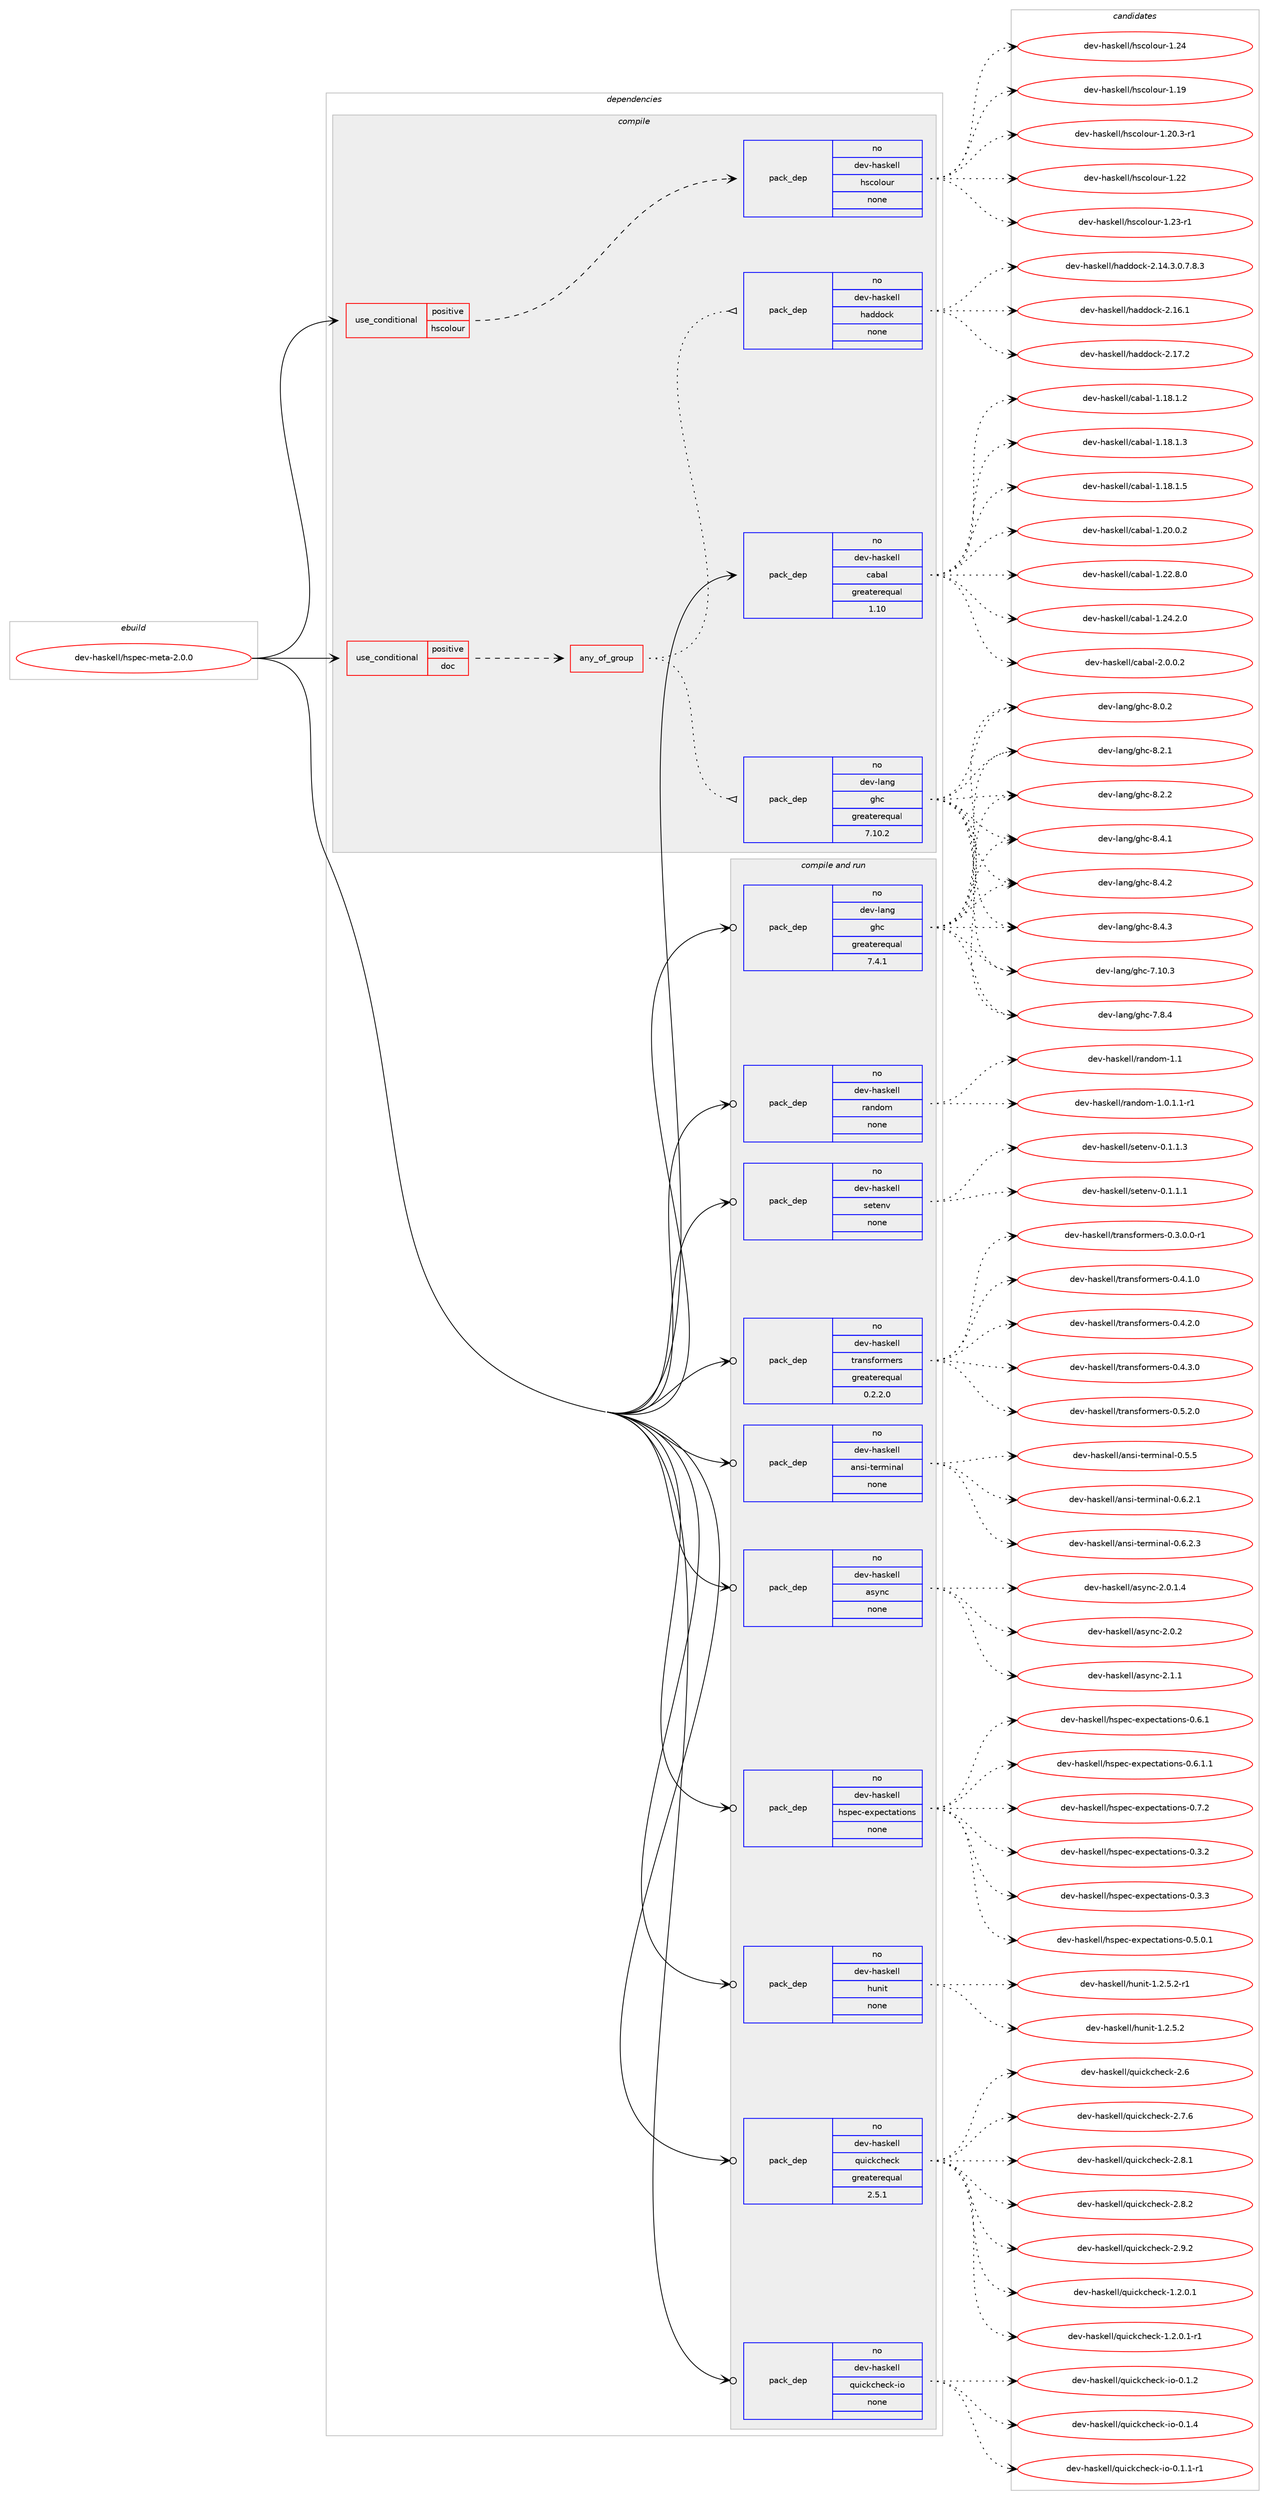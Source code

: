 digraph prolog {

# *************
# Graph options
# *************

newrank=true;
concentrate=true;
compound=true;
graph [rankdir=LR,fontname=Helvetica,fontsize=10,ranksep=1.5];#, ranksep=2.5, nodesep=0.2];
edge  [arrowhead=vee];
node  [fontname=Helvetica,fontsize=10];

# **********
# The ebuild
# **********

subgraph cluster_leftcol {
color=gray;
rank=same;
label=<<i>ebuild</i>>;
id [label="dev-haskell/hspec-meta-2.0.0", color=red, width=4, href="../dev-haskell/hspec-meta-2.0.0.svg"];
}

# ****************
# The dependencies
# ****************

subgraph cluster_midcol {
color=gray;
label=<<i>dependencies</i>>;
subgraph cluster_compile {
fillcolor="#eeeeee";
style=filled;
label=<<i>compile</i>>;
subgraph cond360063 {
dependency1335548 [label=<<TABLE BORDER="0" CELLBORDER="1" CELLSPACING="0" CELLPADDING="4"><TR><TD ROWSPAN="3" CELLPADDING="10">use_conditional</TD></TR><TR><TD>positive</TD></TR><TR><TD>doc</TD></TR></TABLE>>, shape=none, color=red];
subgraph any21068 {
dependency1335549 [label=<<TABLE BORDER="0" CELLBORDER="1" CELLSPACING="0" CELLPADDING="4"><TR><TD CELLPADDING="10">any_of_group</TD></TR></TABLE>>, shape=none, color=red];subgraph pack953865 {
dependency1335550 [label=<<TABLE BORDER="0" CELLBORDER="1" CELLSPACING="0" CELLPADDING="4" WIDTH="220"><TR><TD ROWSPAN="6" CELLPADDING="30">pack_dep</TD></TR><TR><TD WIDTH="110">no</TD></TR><TR><TD>dev-haskell</TD></TR><TR><TD>haddock</TD></TR><TR><TD>none</TD></TR><TR><TD></TD></TR></TABLE>>, shape=none, color=blue];
}
dependency1335549:e -> dependency1335550:w [weight=20,style="dotted",arrowhead="oinv"];
subgraph pack953866 {
dependency1335551 [label=<<TABLE BORDER="0" CELLBORDER="1" CELLSPACING="0" CELLPADDING="4" WIDTH="220"><TR><TD ROWSPAN="6" CELLPADDING="30">pack_dep</TD></TR><TR><TD WIDTH="110">no</TD></TR><TR><TD>dev-lang</TD></TR><TR><TD>ghc</TD></TR><TR><TD>greaterequal</TD></TR><TR><TD>7.10.2</TD></TR></TABLE>>, shape=none, color=blue];
}
dependency1335549:e -> dependency1335551:w [weight=20,style="dotted",arrowhead="oinv"];
}
dependency1335548:e -> dependency1335549:w [weight=20,style="dashed",arrowhead="vee"];
}
id:e -> dependency1335548:w [weight=20,style="solid",arrowhead="vee"];
subgraph cond360064 {
dependency1335552 [label=<<TABLE BORDER="0" CELLBORDER="1" CELLSPACING="0" CELLPADDING="4"><TR><TD ROWSPAN="3" CELLPADDING="10">use_conditional</TD></TR><TR><TD>positive</TD></TR><TR><TD>hscolour</TD></TR></TABLE>>, shape=none, color=red];
subgraph pack953867 {
dependency1335553 [label=<<TABLE BORDER="0" CELLBORDER="1" CELLSPACING="0" CELLPADDING="4" WIDTH="220"><TR><TD ROWSPAN="6" CELLPADDING="30">pack_dep</TD></TR><TR><TD WIDTH="110">no</TD></TR><TR><TD>dev-haskell</TD></TR><TR><TD>hscolour</TD></TR><TR><TD>none</TD></TR><TR><TD></TD></TR></TABLE>>, shape=none, color=blue];
}
dependency1335552:e -> dependency1335553:w [weight=20,style="dashed",arrowhead="vee"];
}
id:e -> dependency1335552:w [weight=20,style="solid",arrowhead="vee"];
subgraph pack953868 {
dependency1335554 [label=<<TABLE BORDER="0" CELLBORDER="1" CELLSPACING="0" CELLPADDING="4" WIDTH="220"><TR><TD ROWSPAN="6" CELLPADDING="30">pack_dep</TD></TR><TR><TD WIDTH="110">no</TD></TR><TR><TD>dev-haskell</TD></TR><TR><TD>cabal</TD></TR><TR><TD>greaterequal</TD></TR><TR><TD>1.10</TD></TR></TABLE>>, shape=none, color=blue];
}
id:e -> dependency1335554:w [weight=20,style="solid",arrowhead="vee"];
}
subgraph cluster_compileandrun {
fillcolor="#eeeeee";
style=filled;
label=<<i>compile and run</i>>;
subgraph pack953869 {
dependency1335555 [label=<<TABLE BORDER="0" CELLBORDER="1" CELLSPACING="0" CELLPADDING="4" WIDTH="220"><TR><TD ROWSPAN="6" CELLPADDING="30">pack_dep</TD></TR><TR><TD WIDTH="110">no</TD></TR><TR><TD>dev-haskell</TD></TR><TR><TD>ansi-terminal</TD></TR><TR><TD>none</TD></TR><TR><TD></TD></TR></TABLE>>, shape=none, color=blue];
}
id:e -> dependency1335555:w [weight=20,style="solid",arrowhead="odotvee"];
subgraph pack953870 {
dependency1335556 [label=<<TABLE BORDER="0" CELLBORDER="1" CELLSPACING="0" CELLPADDING="4" WIDTH="220"><TR><TD ROWSPAN="6" CELLPADDING="30">pack_dep</TD></TR><TR><TD WIDTH="110">no</TD></TR><TR><TD>dev-haskell</TD></TR><TR><TD>async</TD></TR><TR><TD>none</TD></TR><TR><TD></TD></TR></TABLE>>, shape=none, color=blue];
}
id:e -> dependency1335556:w [weight=20,style="solid",arrowhead="odotvee"];
subgraph pack953871 {
dependency1335557 [label=<<TABLE BORDER="0" CELLBORDER="1" CELLSPACING="0" CELLPADDING="4" WIDTH="220"><TR><TD ROWSPAN="6" CELLPADDING="30">pack_dep</TD></TR><TR><TD WIDTH="110">no</TD></TR><TR><TD>dev-haskell</TD></TR><TR><TD>hspec-expectations</TD></TR><TR><TD>none</TD></TR><TR><TD></TD></TR></TABLE>>, shape=none, color=blue];
}
id:e -> dependency1335557:w [weight=20,style="solid",arrowhead="odotvee"];
subgraph pack953872 {
dependency1335558 [label=<<TABLE BORDER="0" CELLBORDER="1" CELLSPACING="0" CELLPADDING="4" WIDTH="220"><TR><TD ROWSPAN="6" CELLPADDING="30">pack_dep</TD></TR><TR><TD WIDTH="110">no</TD></TR><TR><TD>dev-haskell</TD></TR><TR><TD>hunit</TD></TR><TR><TD>none</TD></TR><TR><TD></TD></TR></TABLE>>, shape=none, color=blue];
}
id:e -> dependency1335558:w [weight=20,style="solid",arrowhead="odotvee"];
subgraph pack953873 {
dependency1335559 [label=<<TABLE BORDER="0" CELLBORDER="1" CELLSPACING="0" CELLPADDING="4" WIDTH="220"><TR><TD ROWSPAN="6" CELLPADDING="30">pack_dep</TD></TR><TR><TD WIDTH="110">no</TD></TR><TR><TD>dev-haskell</TD></TR><TR><TD>quickcheck</TD></TR><TR><TD>greaterequal</TD></TR><TR><TD>2.5.1</TD></TR></TABLE>>, shape=none, color=blue];
}
id:e -> dependency1335559:w [weight=20,style="solid",arrowhead="odotvee"];
subgraph pack953874 {
dependency1335560 [label=<<TABLE BORDER="0" CELLBORDER="1" CELLSPACING="0" CELLPADDING="4" WIDTH="220"><TR><TD ROWSPAN="6" CELLPADDING="30">pack_dep</TD></TR><TR><TD WIDTH="110">no</TD></TR><TR><TD>dev-haskell</TD></TR><TR><TD>quickcheck-io</TD></TR><TR><TD>none</TD></TR><TR><TD></TD></TR></TABLE>>, shape=none, color=blue];
}
id:e -> dependency1335560:w [weight=20,style="solid",arrowhead="odotvee"];
subgraph pack953875 {
dependency1335561 [label=<<TABLE BORDER="0" CELLBORDER="1" CELLSPACING="0" CELLPADDING="4" WIDTH="220"><TR><TD ROWSPAN="6" CELLPADDING="30">pack_dep</TD></TR><TR><TD WIDTH="110">no</TD></TR><TR><TD>dev-haskell</TD></TR><TR><TD>random</TD></TR><TR><TD>none</TD></TR><TR><TD></TD></TR></TABLE>>, shape=none, color=blue];
}
id:e -> dependency1335561:w [weight=20,style="solid",arrowhead="odotvee"];
subgraph pack953876 {
dependency1335562 [label=<<TABLE BORDER="0" CELLBORDER="1" CELLSPACING="0" CELLPADDING="4" WIDTH="220"><TR><TD ROWSPAN="6" CELLPADDING="30">pack_dep</TD></TR><TR><TD WIDTH="110">no</TD></TR><TR><TD>dev-haskell</TD></TR><TR><TD>setenv</TD></TR><TR><TD>none</TD></TR><TR><TD></TD></TR></TABLE>>, shape=none, color=blue];
}
id:e -> dependency1335562:w [weight=20,style="solid",arrowhead="odotvee"];
subgraph pack953877 {
dependency1335563 [label=<<TABLE BORDER="0" CELLBORDER="1" CELLSPACING="0" CELLPADDING="4" WIDTH="220"><TR><TD ROWSPAN="6" CELLPADDING="30">pack_dep</TD></TR><TR><TD WIDTH="110">no</TD></TR><TR><TD>dev-haskell</TD></TR><TR><TD>transformers</TD></TR><TR><TD>greaterequal</TD></TR><TR><TD>0.2.2.0</TD></TR></TABLE>>, shape=none, color=blue];
}
id:e -> dependency1335563:w [weight=20,style="solid",arrowhead="odotvee"];
subgraph pack953878 {
dependency1335564 [label=<<TABLE BORDER="0" CELLBORDER="1" CELLSPACING="0" CELLPADDING="4" WIDTH="220"><TR><TD ROWSPAN="6" CELLPADDING="30">pack_dep</TD></TR><TR><TD WIDTH="110">no</TD></TR><TR><TD>dev-lang</TD></TR><TR><TD>ghc</TD></TR><TR><TD>greaterequal</TD></TR><TR><TD>7.4.1</TD></TR></TABLE>>, shape=none, color=blue];
}
id:e -> dependency1335564:w [weight=20,style="solid",arrowhead="odotvee"];
}
subgraph cluster_run {
fillcolor="#eeeeee";
style=filled;
label=<<i>run</i>>;
}
}

# **************
# The candidates
# **************

subgraph cluster_choices {
rank=same;
color=gray;
label=<<i>candidates</i>>;

subgraph choice953865 {
color=black;
nodesep=1;
choice1001011184510497115107101108108471049710010011199107455046495246514648465546564651 [label="dev-haskell/haddock-2.14.3.0.7.8.3", color=red, width=4,href="../dev-haskell/haddock-2.14.3.0.7.8.3.svg"];
choice100101118451049711510710110810847104971001001119910745504649544649 [label="dev-haskell/haddock-2.16.1", color=red, width=4,href="../dev-haskell/haddock-2.16.1.svg"];
choice100101118451049711510710110810847104971001001119910745504649554650 [label="dev-haskell/haddock-2.17.2", color=red, width=4,href="../dev-haskell/haddock-2.17.2.svg"];
dependency1335550:e -> choice1001011184510497115107101108108471049710010011199107455046495246514648465546564651:w [style=dotted,weight="100"];
dependency1335550:e -> choice100101118451049711510710110810847104971001001119910745504649544649:w [style=dotted,weight="100"];
dependency1335550:e -> choice100101118451049711510710110810847104971001001119910745504649554650:w [style=dotted,weight="100"];
}
subgraph choice953866 {
color=black;
nodesep=1;
choice1001011184510897110103471031049945554649484651 [label="dev-lang/ghc-7.10.3", color=red, width=4,href="../dev-lang/ghc-7.10.3.svg"];
choice10010111845108971101034710310499455546564652 [label="dev-lang/ghc-7.8.4", color=red, width=4,href="../dev-lang/ghc-7.8.4.svg"];
choice10010111845108971101034710310499455646484650 [label="dev-lang/ghc-8.0.2", color=red, width=4,href="../dev-lang/ghc-8.0.2.svg"];
choice10010111845108971101034710310499455646504649 [label="dev-lang/ghc-8.2.1", color=red, width=4,href="../dev-lang/ghc-8.2.1.svg"];
choice10010111845108971101034710310499455646504650 [label="dev-lang/ghc-8.2.2", color=red, width=4,href="../dev-lang/ghc-8.2.2.svg"];
choice10010111845108971101034710310499455646524649 [label="dev-lang/ghc-8.4.1", color=red, width=4,href="../dev-lang/ghc-8.4.1.svg"];
choice10010111845108971101034710310499455646524650 [label="dev-lang/ghc-8.4.2", color=red, width=4,href="../dev-lang/ghc-8.4.2.svg"];
choice10010111845108971101034710310499455646524651 [label="dev-lang/ghc-8.4.3", color=red, width=4,href="../dev-lang/ghc-8.4.3.svg"];
dependency1335551:e -> choice1001011184510897110103471031049945554649484651:w [style=dotted,weight="100"];
dependency1335551:e -> choice10010111845108971101034710310499455546564652:w [style=dotted,weight="100"];
dependency1335551:e -> choice10010111845108971101034710310499455646484650:w [style=dotted,weight="100"];
dependency1335551:e -> choice10010111845108971101034710310499455646504649:w [style=dotted,weight="100"];
dependency1335551:e -> choice10010111845108971101034710310499455646504650:w [style=dotted,weight="100"];
dependency1335551:e -> choice10010111845108971101034710310499455646524649:w [style=dotted,weight="100"];
dependency1335551:e -> choice10010111845108971101034710310499455646524650:w [style=dotted,weight="100"];
dependency1335551:e -> choice10010111845108971101034710310499455646524651:w [style=dotted,weight="100"];
}
subgraph choice953867 {
color=black;
nodesep=1;
choice100101118451049711510710110810847104115991111081111171144549464957 [label="dev-haskell/hscolour-1.19", color=red, width=4,href="../dev-haskell/hscolour-1.19.svg"];
choice10010111845104971151071011081084710411599111108111117114454946504846514511449 [label="dev-haskell/hscolour-1.20.3-r1", color=red, width=4,href="../dev-haskell/hscolour-1.20.3-r1.svg"];
choice100101118451049711510710110810847104115991111081111171144549465050 [label="dev-haskell/hscolour-1.22", color=red, width=4,href="../dev-haskell/hscolour-1.22.svg"];
choice1001011184510497115107101108108471041159911110811111711445494650514511449 [label="dev-haskell/hscolour-1.23-r1", color=red, width=4,href="../dev-haskell/hscolour-1.23-r1.svg"];
choice100101118451049711510710110810847104115991111081111171144549465052 [label="dev-haskell/hscolour-1.24", color=red, width=4,href="../dev-haskell/hscolour-1.24.svg"];
dependency1335553:e -> choice100101118451049711510710110810847104115991111081111171144549464957:w [style=dotted,weight="100"];
dependency1335553:e -> choice10010111845104971151071011081084710411599111108111117114454946504846514511449:w [style=dotted,weight="100"];
dependency1335553:e -> choice100101118451049711510710110810847104115991111081111171144549465050:w [style=dotted,weight="100"];
dependency1335553:e -> choice1001011184510497115107101108108471041159911110811111711445494650514511449:w [style=dotted,weight="100"];
dependency1335553:e -> choice100101118451049711510710110810847104115991111081111171144549465052:w [style=dotted,weight="100"];
}
subgraph choice953868 {
color=black;
nodesep=1;
choice10010111845104971151071011081084799979897108454946495646494650 [label="dev-haskell/cabal-1.18.1.2", color=red, width=4,href="../dev-haskell/cabal-1.18.1.2.svg"];
choice10010111845104971151071011081084799979897108454946495646494651 [label="dev-haskell/cabal-1.18.1.3", color=red, width=4,href="../dev-haskell/cabal-1.18.1.3.svg"];
choice10010111845104971151071011081084799979897108454946495646494653 [label="dev-haskell/cabal-1.18.1.5", color=red, width=4,href="../dev-haskell/cabal-1.18.1.5.svg"];
choice10010111845104971151071011081084799979897108454946504846484650 [label="dev-haskell/cabal-1.20.0.2", color=red, width=4,href="../dev-haskell/cabal-1.20.0.2.svg"];
choice10010111845104971151071011081084799979897108454946505046564648 [label="dev-haskell/cabal-1.22.8.0", color=red, width=4,href="../dev-haskell/cabal-1.22.8.0.svg"];
choice10010111845104971151071011081084799979897108454946505246504648 [label="dev-haskell/cabal-1.24.2.0", color=red, width=4,href="../dev-haskell/cabal-1.24.2.0.svg"];
choice100101118451049711510710110810847999798971084550464846484650 [label="dev-haskell/cabal-2.0.0.2", color=red, width=4,href="../dev-haskell/cabal-2.0.0.2.svg"];
dependency1335554:e -> choice10010111845104971151071011081084799979897108454946495646494650:w [style=dotted,weight="100"];
dependency1335554:e -> choice10010111845104971151071011081084799979897108454946495646494651:w [style=dotted,weight="100"];
dependency1335554:e -> choice10010111845104971151071011081084799979897108454946495646494653:w [style=dotted,weight="100"];
dependency1335554:e -> choice10010111845104971151071011081084799979897108454946504846484650:w [style=dotted,weight="100"];
dependency1335554:e -> choice10010111845104971151071011081084799979897108454946505046564648:w [style=dotted,weight="100"];
dependency1335554:e -> choice10010111845104971151071011081084799979897108454946505246504648:w [style=dotted,weight="100"];
dependency1335554:e -> choice100101118451049711510710110810847999798971084550464846484650:w [style=dotted,weight="100"];
}
subgraph choice953869 {
color=black;
nodesep=1;
choice100101118451049711510710110810847971101151054511610111410910511097108454846534653 [label="dev-haskell/ansi-terminal-0.5.5", color=red, width=4,href="../dev-haskell/ansi-terminal-0.5.5.svg"];
choice1001011184510497115107101108108479711011510545116101114109105110971084548465446504649 [label="dev-haskell/ansi-terminal-0.6.2.1", color=red, width=4,href="../dev-haskell/ansi-terminal-0.6.2.1.svg"];
choice1001011184510497115107101108108479711011510545116101114109105110971084548465446504651 [label="dev-haskell/ansi-terminal-0.6.2.3", color=red, width=4,href="../dev-haskell/ansi-terminal-0.6.2.3.svg"];
dependency1335555:e -> choice100101118451049711510710110810847971101151054511610111410910511097108454846534653:w [style=dotted,weight="100"];
dependency1335555:e -> choice1001011184510497115107101108108479711011510545116101114109105110971084548465446504649:w [style=dotted,weight="100"];
dependency1335555:e -> choice1001011184510497115107101108108479711011510545116101114109105110971084548465446504651:w [style=dotted,weight="100"];
}
subgraph choice953870 {
color=black;
nodesep=1;
choice10010111845104971151071011081084797115121110994550464846494652 [label="dev-haskell/async-2.0.1.4", color=red, width=4,href="../dev-haskell/async-2.0.1.4.svg"];
choice1001011184510497115107101108108479711512111099455046484650 [label="dev-haskell/async-2.0.2", color=red, width=4,href="../dev-haskell/async-2.0.2.svg"];
choice1001011184510497115107101108108479711512111099455046494649 [label="dev-haskell/async-2.1.1", color=red, width=4,href="../dev-haskell/async-2.1.1.svg"];
dependency1335556:e -> choice10010111845104971151071011081084797115121110994550464846494652:w [style=dotted,weight="100"];
dependency1335556:e -> choice1001011184510497115107101108108479711512111099455046484650:w [style=dotted,weight="100"];
dependency1335556:e -> choice1001011184510497115107101108108479711512111099455046494649:w [style=dotted,weight="100"];
}
subgraph choice953871 {
color=black;
nodesep=1;
choice10010111845104971151071011081084710411511210199451011201121019911697116105111110115454846514650 [label="dev-haskell/hspec-expectations-0.3.2", color=red, width=4,href="../dev-haskell/hspec-expectations-0.3.2.svg"];
choice10010111845104971151071011081084710411511210199451011201121019911697116105111110115454846514651 [label="dev-haskell/hspec-expectations-0.3.3", color=red, width=4,href="../dev-haskell/hspec-expectations-0.3.3.svg"];
choice100101118451049711510710110810847104115112101994510112011210199116971161051111101154548465346484649 [label="dev-haskell/hspec-expectations-0.5.0.1", color=red, width=4,href="../dev-haskell/hspec-expectations-0.5.0.1.svg"];
choice10010111845104971151071011081084710411511210199451011201121019911697116105111110115454846544649 [label="dev-haskell/hspec-expectations-0.6.1", color=red, width=4,href="../dev-haskell/hspec-expectations-0.6.1.svg"];
choice100101118451049711510710110810847104115112101994510112011210199116971161051111101154548465446494649 [label="dev-haskell/hspec-expectations-0.6.1.1", color=red, width=4,href="../dev-haskell/hspec-expectations-0.6.1.1.svg"];
choice10010111845104971151071011081084710411511210199451011201121019911697116105111110115454846554650 [label="dev-haskell/hspec-expectations-0.7.2", color=red, width=4,href="../dev-haskell/hspec-expectations-0.7.2.svg"];
dependency1335557:e -> choice10010111845104971151071011081084710411511210199451011201121019911697116105111110115454846514650:w [style=dotted,weight="100"];
dependency1335557:e -> choice10010111845104971151071011081084710411511210199451011201121019911697116105111110115454846514651:w [style=dotted,weight="100"];
dependency1335557:e -> choice100101118451049711510710110810847104115112101994510112011210199116971161051111101154548465346484649:w [style=dotted,weight="100"];
dependency1335557:e -> choice10010111845104971151071011081084710411511210199451011201121019911697116105111110115454846544649:w [style=dotted,weight="100"];
dependency1335557:e -> choice100101118451049711510710110810847104115112101994510112011210199116971161051111101154548465446494649:w [style=dotted,weight="100"];
dependency1335557:e -> choice10010111845104971151071011081084710411511210199451011201121019911697116105111110115454846554650:w [style=dotted,weight="100"];
}
subgraph choice953872 {
color=black;
nodesep=1;
choice1001011184510497115107101108108471041171101051164549465046534650 [label="dev-haskell/hunit-1.2.5.2", color=red, width=4,href="../dev-haskell/hunit-1.2.5.2.svg"];
choice10010111845104971151071011081084710411711010511645494650465346504511449 [label="dev-haskell/hunit-1.2.5.2-r1", color=red, width=4,href="../dev-haskell/hunit-1.2.5.2-r1.svg"];
dependency1335558:e -> choice1001011184510497115107101108108471041171101051164549465046534650:w [style=dotted,weight="100"];
dependency1335558:e -> choice10010111845104971151071011081084710411711010511645494650465346504511449:w [style=dotted,weight="100"];
}
subgraph choice953873 {
color=black;
nodesep=1;
choice1001011184510497115107101108108471131171059910799104101991074549465046484649 [label="dev-haskell/quickcheck-1.2.0.1", color=red, width=4,href="../dev-haskell/quickcheck-1.2.0.1.svg"];
choice10010111845104971151071011081084711311710599107991041019910745494650464846494511449 [label="dev-haskell/quickcheck-1.2.0.1-r1", color=red, width=4,href="../dev-haskell/quickcheck-1.2.0.1-r1.svg"];
choice10010111845104971151071011081084711311710599107991041019910745504654 [label="dev-haskell/quickcheck-2.6", color=red, width=4,href="../dev-haskell/quickcheck-2.6.svg"];
choice100101118451049711510710110810847113117105991079910410199107455046554654 [label="dev-haskell/quickcheck-2.7.6", color=red, width=4,href="../dev-haskell/quickcheck-2.7.6.svg"];
choice100101118451049711510710110810847113117105991079910410199107455046564649 [label="dev-haskell/quickcheck-2.8.1", color=red, width=4,href="../dev-haskell/quickcheck-2.8.1.svg"];
choice100101118451049711510710110810847113117105991079910410199107455046564650 [label="dev-haskell/quickcheck-2.8.2", color=red, width=4,href="../dev-haskell/quickcheck-2.8.2.svg"];
choice100101118451049711510710110810847113117105991079910410199107455046574650 [label="dev-haskell/quickcheck-2.9.2", color=red, width=4,href="../dev-haskell/quickcheck-2.9.2.svg"];
dependency1335559:e -> choice1001011184510497115107101108108471131171059910799104101991074549465046484649:w [style=dotted,weight="100"];
dependency1335559:e -> choice10010111845104971151071011081084711311710599107991041019910745494650464846494511449:w [style=dotted,weight="100"];
dependency1335559:e -> choice10010111845104971151071011081084711311710599107991041019910745504654:w [style=dotted,weight="100"];
dependency1335559:e -> choice100101118451049711510710110810847113117105991079910410199107455046554654:w [style=dotted,weight="100"];
dependency1335559:e -> choice100101118451049711510710110810847113117105991079910410199107455046564649:w [style=dotted,weight="100"];
dependency1335559:e -> choice100101118451049711510710110810847113117105991079910410199107455046564650:w [style=dotted,weight="100"];
dependency1335559:e -> choice100101118451049711510710110810847113117105991079910410199107455046574650:w [style=dotted,weight="100"];
}
subgraph choice953874 {
color=black;
nodesep=1;
choice100101118451049711510710110810847113117105991079910410199107451051114548464946494511449 [label="dev-haskell/quickcheck-io-0.1.1-r1", color=red, width=4,href="../dev-haskell/quickcheck-io-0.1.1-r1.svg"];
choice10010111845104971151071011081084711311710599107991041019910745105111454846494650 [label="dev-haskell/quickcheck-io-0.1.2", color=red, width=4,href="../dev-haskell/quickcheck-io-0.1.2.svg"];
choice10010111845104971151071011081084711311710599107991041019910745105111454846494652 [label="dev-haskell/quickcheck-io-0.1.4", color=red, width=4,href="../dev-haskell/quickcheck-io-0.1.4.svg"];
dependency1335560:e -> choice100101118451049711510710110810847113117105991079910410199107451051114548464946494511449:w [style=dotted,weight="100"];
dependency1335560:e -> choice10010111845104971151071011081084711311710599107991041019910745105111454846494650:w [style=dotted,weight="100"];
dependency1335560:e -> choice10010111845104971151071011081084711311710599107991041019910745105111454846494652:w [style=dotted,weight="100"];
}
subgraph choice953875 {
color=black;
nodesep=1;
choice1001011184510497115107101108108471149711010011110945494648464946494511449 [label="dev-haskell/random-1.0.1.1-r1", color=red, width=4,href="../dev-haskell/random-1.0.1.1-r1.svg"];
choice1001011184510497115107101108108471149711010011110945494649 [label="dev-haskell/random-1.1", color=red, width=4,href="../dev-haskell/random-1.1.svg"];
dependency1335561:e -> choice1001011184510497115107101108108471149711010011110945494648464946494511449:w [style=dotted,weight="100"];
dependency1335561:e -> choice1001011184510497115107101108108471149711010011110945494649:w [style=dotted,weight="100"];
}
subgraph choice953876 {
color=black;
nodesep=1;
choice1001011184510497115107101108108471151011161011101184548464946494649 [label="dev-haskell/setenv-0.1.1.1", color=red, width=4,href="../dev-haskell/setenv-0.1.1.1.svg"];
choice1001011184510497115107101108108471151011161011101184548464946494651 [label="dev-haskell/setenv-0.1.1.3", color=red, width=4,href="../dev-haskell/setenv-0.1.1.3.svg"];
dependency1335562:e -> choice1001011184510497115107101108108471151011161011101184548464946494649:w [style=dotted,weight="100"];
dependency1335562:e -> choice1001011184510497115107101108108471151011161011101184548464946494651:w [style=dotted,weight="100"];
}
subgraph choice953877 {
color=black;
nodesep=1;
choice1001011184510497115107101108108471161149711011510211111410910111411545484651464846484511449 [label="dev-haskell/transformers-0.3.0.0-r1", color=red, width=4,href="../dev-haskell/transformers-0.3.0.0-r1.svg"];
choice100101118451049711510710110810847116114971101151021111141091011141154548465246494648 [label="dev-haskell/transformers-0.4.1.0", color=red, width=4,href="../dev-haskell/transformers-0.4.1.0.svg"];
choice100101118451049711510710110810847116114971101151021111141091011141154548465246504648 [label="dev-haskell/transformers-0.4.2.0", color=red, width=4,href="../dev-haskell/transformers-0.4.2.0.svg"];
choice100101118451049711510710110810847116114971101151021111141091011141154548465246514648 [label="dev-haskell/transformers-0.4.3.0", color=red, width=4,href="../dev-haskell/transformers-0.4.3.0.svg"];
choice100101118451049711510710110810847116114971101151021111141091011141154548465346504648 [label="dev-haskell/transformers-0.5.2.0", color=red, width=4,href="../dev-haskell/transformers-0.5.2.0.svg"];
dependency1335563:e -> choice1001011184510497115107101108108471161149711011510211111410910111411545484651464846484511449:w [style=dotted,weight="100"];
dependency1335563:e -> choice100101118451049711510710110810847116114971101151021111141091011141154548465246494648:w [style=dotted,weight="100"];
dependency1335563:e -> choice100101118451049711510710110810847116114971101151021111141091011141154548465246504648:w [style=dotted,weight="100"];
dependency1335563:e -> choice100101118451049711510710110810847116114971101151021111141091011141154548465246514648:w [style=dotted,weight="100"];
dependency1335563:e -> choice100101118451049711510710110810847116114971101151021111141091011141154548465346504648:w [style=dotted,weight="100"];
}
subgraph choice953878 {
color=black;
nodesep=1;
choice1001011184510897110103471031049945554649484651 [label="dev-lang/ghc-7.10.3", color=red, width=4,href="../dev-lang/ghc-7.10.3.svg"];
choice10010111845108971101034710310499455546564652 [label="dev-lang/ghc-7.8.4", color=red, width=4,href="../dev-lang/ghc-7.8.4.svg"];
choice10010111845108971101034710310499455646484650 [label="dev-lang/ghc-8.0.2", color=red, width=4,href="../dev-lang/ghc-8.0.2.svg"];
choice10010111845108971101034710310499455646504649 [label="dev-lang/ghc-8.2.1", color=red, width=4,href="../dev-lang/ghc-8.2.1.svg"];
choice10010111845108971101034710310499455646504650 [label="dev-lang/ghc-8.2.2", color=red, width=4,href="../dev-lang/ghc-8.2.2.svg"];
choice10010111845108971101034710310499455646524649 [label="dev-lang/ghc-8.4.1", color=red, width=4,href="../dev-lang/ghc-8.4.1.svg"];
choice10010111845108971101034710310499455646524650 [label="dev-lang/ghc-8.4.2", color=red, width=4,href="../dev-lang/ghc-8.4.2.svg"];
choice10010111845108971101034710310499455646524651 [label="dev-lang/ghc-8.4.3", color=red, width=4,href="../dev-lang/ghc-8.4.3.svg"];
dependency1335564:e -> choice1001011184510897110103471031049945554649484651:w [style=dotted,weight="100"];
dependency1335564:e -> choice10010111845108971101034710310499455546564652:w [style=dotted,weight="100"];
dependency1335564:e -> choice10010111845108971101034710310499455646484650:w [style=dotted,weight="100"];
dependency1335564:e -> choice10010111845108971101034710310499455646504649:w [style=dotted,weight="100"];
dependency1335564:e -> choice10010111845108971101034710310499455646504650:w [style=dotted,weight="100"];
dependency1335564:e -> choice10010111845108971101034710310499455646524649:w [style=dotted,weight="100"];
dependency1335564:e -> choice10010111845108971101034710310499455646524650:w [style=dotted,weight="100"];
dependency1335564:e -> choice10010111845108971101034710310499455646524651:w [style=dotted,weight="100"];
}
}

}
